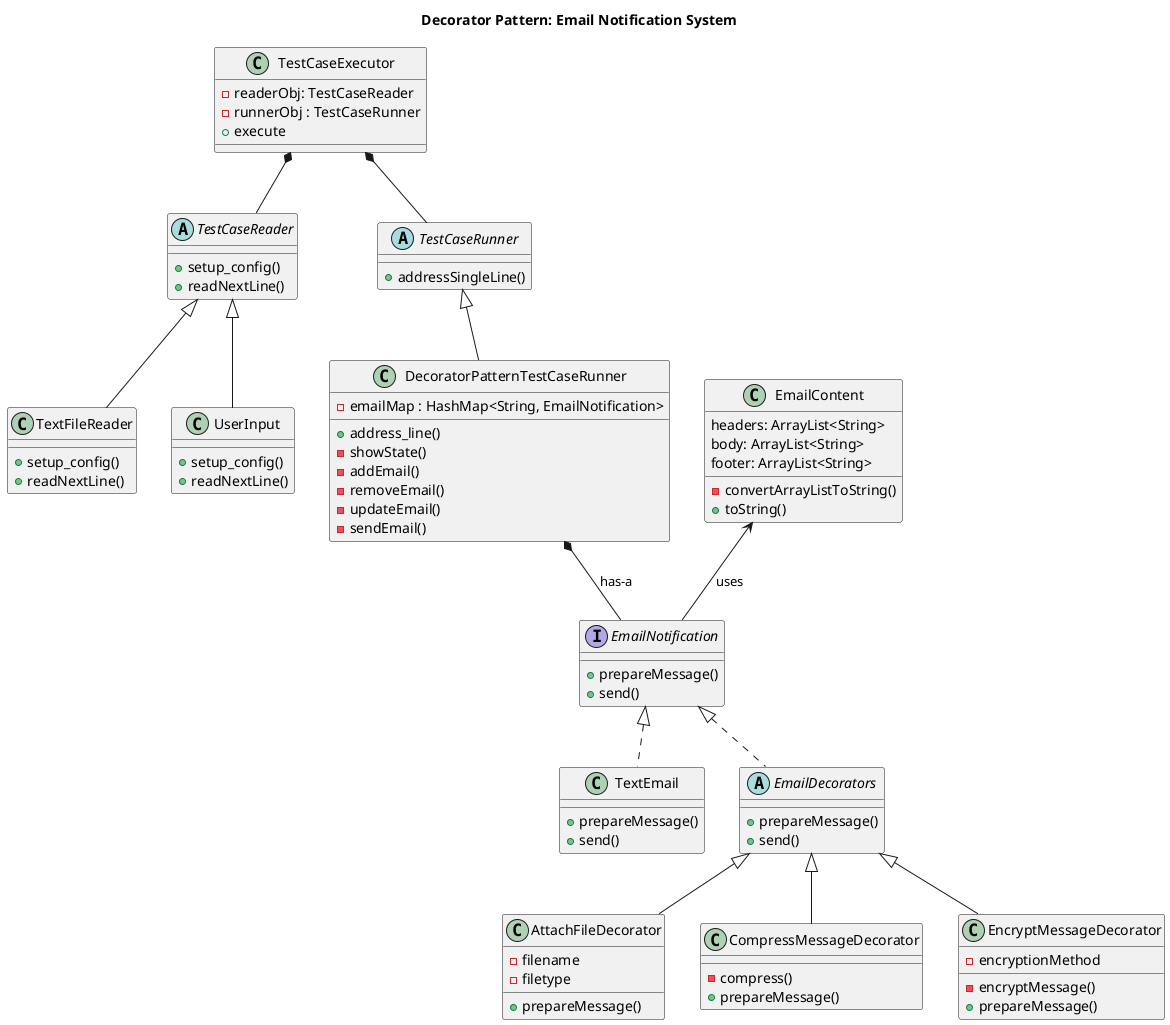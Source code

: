 @startuml Decorator_Pattern_Email_Notification_System_TC

title: "Decorator Pattern: Email Notification System"

class TestCaseExecutor{
    -readerObj: TestCaseReader
    -runnerObj : TestCaseRunner
    +execute
}

TestCaseExecutor *-- TestCaseReader
TestCaseExecutor *-- TestCaseRunner
abstract TestCaseReader{
    +setup_config()
    +readNextLine()
}

class TextFileReader extends TestCaseReader{
    +setup_config()
    +readNextLine()
}

class UserInput extends TestCaseReader{
    +setup_config()
    +readNextLine()
}

abstract class TestCaseRunner{
    +addressSingleLine()
}

class DecoratorPatternTestCaseRunner extends TestCaseRunner{
    -emailMap : HashMap<String, EmailNotification>

    +address_line()
    -showState()
    -addEmail()
    -removeEmail()
    -updateEmail()
    -sendEmail()
}

interface EmailNotification{
    +prepareMessage()
    +send()
}

class TextEmail implements EmailNotification{
    +prepareMessage()
    +send()
}

abstract class EmailDecorators implements EmailNotification{
    +prepareMessage()
    +send()
}

class AttachFileDecorator extends EmailDecorators{
    -filename
    -filetype
    +prepareMessage()
}

class CompressMessageDecorator extends EmailDecorators{
    -compress()
    +prepareMessage()
}

class EncryptMessageDecorator extends EmailDecorators{
    -encryptionMethod

    -encryptMessage()
    +prepareMessage()
}

class EmailContent{
    headers: ArrayList<String>
    body: ArrayList<String>
    footer: ArrayList<String>

    -convertArrayListToString()
    +toString()
}

DecoratorPatternTestCaseRunner *-- EmailNotification: has-a
EmailContent <-- EmailNotification: uses 
@enduml